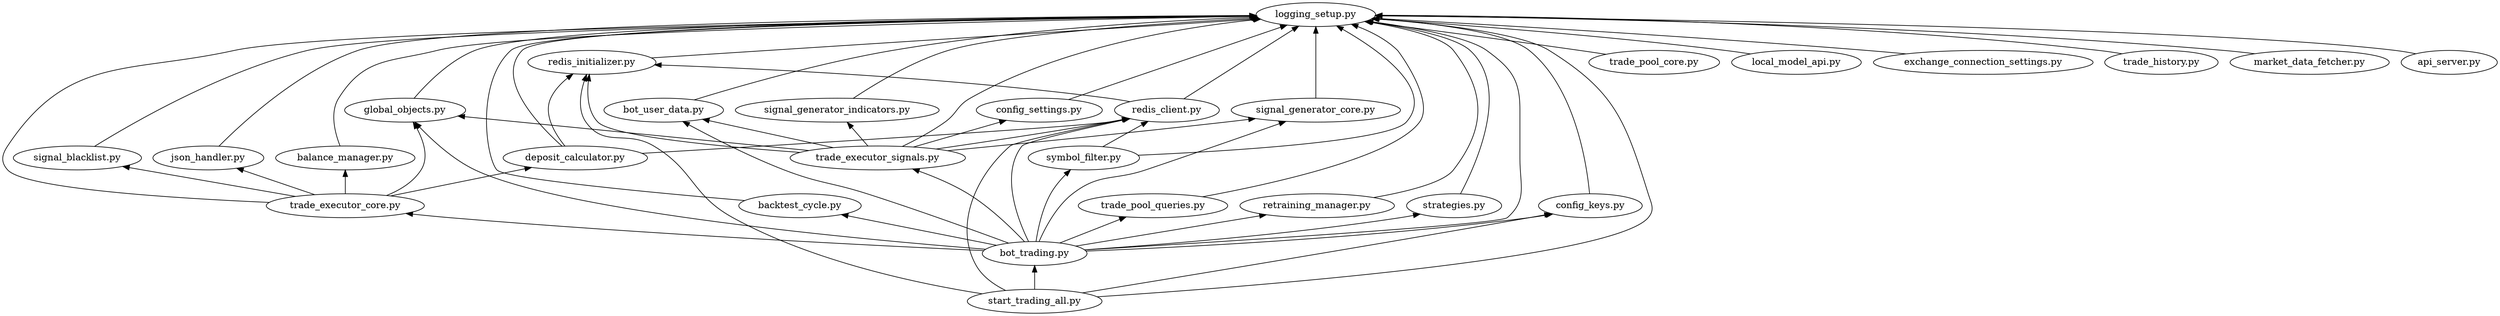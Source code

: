 digraph trading_bot {
    rankdir=BT;

    // Core Trading Logic Modules
    trade_executor_core [label="trade_executor_core.py"];
    trade_executor_signals [label="trade_executor_signals.py"];
    bot_trading [label="bot_trading.py"];
    start_trading_all [label="start_trading_all.py"];
    signal_generator_core [label="signal_generator_core.py"];
    signal_generator_indicators [label="signal_generator_indicators.py"];
    strategies [label="strategies.py"];
    trade_pool_core [label="trade_pool_core.py"];
    trade_pool_queries [label="trade_pool_queries.py"];
    global_objects [label="global_objects.py"];
    symbol_filter [label="symbol_filter.py"];
    balance_manager [label="balance_manager.py"];
    deposit_calculator [label="deposit_calculator.py"];
    signal_blacklist [label="signal_blacklist.py"];
    retraining_manager [label="retraining_manager.py"];
    local_model_api [label="local_model_api.py"];

    // Supporting Modules
    logging_setup [label="logging_setup.py"];
    config_keys [label="config_keys.py"];
    redis_initializer [label="redis_initializer.py"];
    redis_client [label="redis_client.py"];
    json_handler [label="json_handler.py"];
    config_settings [label="config_settings.py"];
    backtest_cycle [label="backtest_cycle.py"];
    exchange_connection_settings [label="exchange_connection_settings.py"];
    bot_user_data [label="bot_user_data.py"];
    trade_history [label="trade_history.py"];
    market_data_fetcher [label="market_data_fetcher.py"];
    api_server [label="api_server.py"];

    // Additional Modules (abbreviated for brevity)
    // ... (other 78 modules)

    // Dependencies
    trade_executor_core -> balance_manager;
    trade_executor_core -> deposit_calculator;
    trade_executor_core -> signal_blacklist;
    trade_executor_core -> logging_setup;
    trade_executor_core -> json_handler;
    trade_executor_core -> global_objects;

    trade_executor_signals -> logging_setup;
    trade_executor_signals -> signal_generator_core;
    trade_executor_signals -> signal_generator_indicators;
    trade_executor_signals -> global_objects;
    trade_executor_signals -> config_settings;
    trade_executor_signals -> redis_initializer;
    trade_executor_signals -> bot_user_data;
    trade_executor_signals -> redis_client;

    bot_trading -> trade_executor_core;
    bot_trading -> trade_executor_signals;
    bot_trading -> logging_setup;
    bot_trading -> signal_generator_core;
    bot_trading -> strategies;
    bot_trading -> trade_pool_queries;
    bot_trading -> global_objects;
    bot_trading -> symbol_filter;
    bot_trading -> config_keys;
    bot_trading -> bot_user_data;
    bot_trading -> redis_client;
    bot_trading -> retraining_manager;
    bot_trading -> backtest_cycle;

    start_trading_all -> bot_trading;
    start_trading_all -> config_keys;
    start_trading_all -> logging_setup;
    start_trading_all -> redis_initializer;
    start_trading_all -> redis_client;

    signal_generator_core -> logging_setup;
    signal_generator_indicators -> logging_setup;
    strategies -> logging_setup;
    trade_pool_core -> logging_setup;
    trade_pool_queries -> logging_setup;
    global_objects -> logging_setup;
    symbol_filter -> logging_setup;
    symbol_filter -> redis_client;
    balance_manager -> logging_setup;
    deposit_calculator -> logging_setup;
    deposit_calculator -> redis_initializer;
    deposit_calculator -> redis_client;
    signal_blacklist -> logging_setup;
    retraining_manager -> logging_setup;
    local_model_api -> logging_setup;

    // Supporting Modules Dependencies
    redis_initializer -> logging_setup;
    redis_client -> redis_initializer;
    redis_client -> logging_setup;
    json_handler -> logging_setup;
    config_settings -> logging_setup;
    backtest_cycle -> logging_setup;
    exchange_connection_settings -> logging_setup;
    bot_user_data -> logging_setup;
    trade_history -> logging_setup;
    market_data_fetcher -> logging_setup;
    api_server -> logging_setup;
    config_keys -> logging_setup;
}
